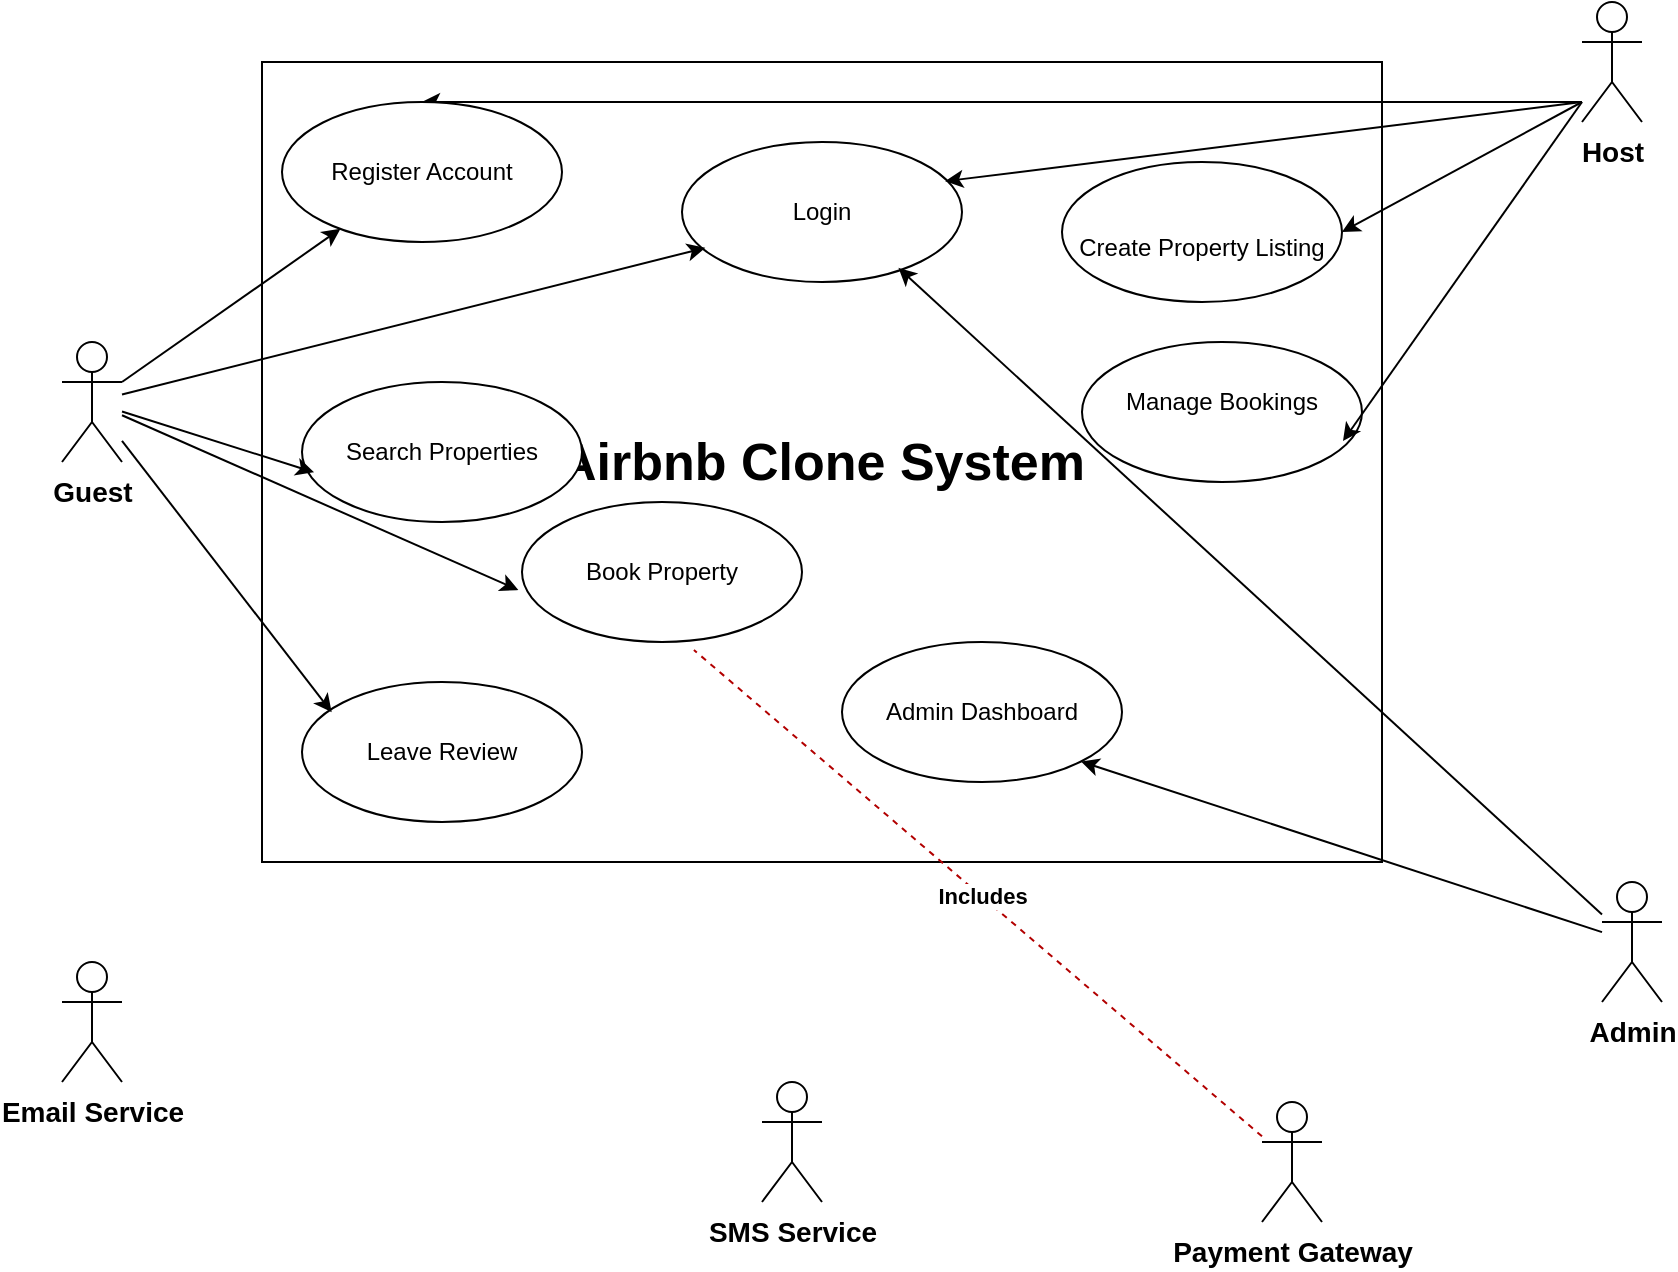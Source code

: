 <mxfile version="28.1.2">
  <diagram name="Page-1" id="ynwBrNmP2WTE62LPFvz6">
    <mxGraphModel dx="1874" dy="544" grid="1" gridSize="10" guides="1" tooltips="1" connect="1" arrows="1" fold="1" page="1" pageScale="1" pageWidth="850" pageHeight="1100" math="0" shadow="0">
      <root>
        <mxCell id="0" />
        <mxCell id="1" parent="0" />
        <mxCell id="rwelqvevxlbQXz8gvv7h-18" value="&lt;font style=&quot;font-size: 26px; line-height: 180%; color: light-dark(rgb(0, 0, 0), rgb(93, 93, 93));&quot;&gt;&lt;b&gt;Airbnb Clone System&lt;/b&gt;&lt;/font&gt;" style="html=1;whiteSpace=wrap;" vertex="1" parent="1">
          <mxGeometry x="80" y="120" width="560" height="400" as="geometry" />
        </mxCell>
        <mxCell id="rwelqvevxlbQXz8gvv7h-24" style="rounded=0;orthogonalLoop=1;jettySize=auto;html=1;exitX=1;exitY=0.333;exitDx=0;exitDy=0;exitPerimeter=0;" edge="1" parent="1" source="rwelqvevxlbQXz8gvv7h-2" target="rwelqvevxlbQXz8gvv7h-9">
          <mxGeometry relative="1" as="geometry" />
        </mxCell>
        <mxCell id="rwelqvevxlbQXz8gvv7h-2" value="&lt;b&gt;&lt;font style=&quot;font-size: 14px;&quot;&gt;Guest&lt;/font&gt;&lt;/b&gt;" style="shape=umlActor;verticalLabelPosition=bottom;verticalAlign=top;html=1;" vertex="1" parent="1">
          <mxGeometry x="-20" y="260" width="30" height="60" as="geometry" />
        </mxCell>
        <mxCell id="rwelqvevxlbQXz8gvv7h-3" value="&lt;b&gt;&lt;font style=&quot;font-size: 14px;&quot;&gt;Email Service&lt;/font&gt;&lt;/b&gt;" style="shape=umlActor;verticalLabelPosition=bottom;verticalAlign=top;html=1;" vertex="1" parent="1">
          <mxGeometry x="-20" y="570" width="30" height="60" as="geometry" />
        </mxCell>
        <mxCell id="rwelqvevxlbQXz8gvv7h-25" style="rounded=0;orthogonalLoop=1;jettySize=auto;html=1;entryX=0.5;entryY=0;entryDx=0;entryDy=0;" edge="1" parent="1" target="rwelqvevxlbQXz8gvv7h-9">
          <mxGeometry relative="1" as="geometry">
            <mxPoint x="740" y="140" as="sourcePoint" />
          </mxGeometry>
        </mxCell>
        <mxCell id="rwelqvevxlbQXz8gvv7h-30" style="rounded=0;orthogonalLoop=1;jettySize=auto;html=1;entryX=1;entryY=0.5;entryDx=0;entryDy=0;" edge="1" parent="1" target="rwelqvevxlbQXz8gvv7h-14">
          <mxGeometry relative="1" as="geometry">
            <mxPoint x="740" y="140" as="sourcePoint" />
          </mxGeometry>
        </mxCell>
        <mxCell id="rwelqvevxlbQXz8gvv7h-4" value="&lt;b&gt;&lt;font style=&quot;font-size: 14px;&quot;&gt;Host&lt;/font&gt;&lt;/b&gt;" style="shape=umlActor;verticalLabelPosition=bottom;verticalAlign=top;html=1;" vertex="1" parent="1">
          <mxGeometry x="740" y="90" width="30" height="60" as="geometry" />
        </mxCell>
        <mxCell id="rwelqvevxlbQXz8gvv7h-5" value="&lt;b&gt;&lt;font style=&quot;font-size: 14px;&quot;&gt;Payment Gateway&lt;/font&gt;&lt;/b&gt;" style="shape=umlActor;verticalLabelPosition=bottom;verticalAlign=top;html=1;" vertex="1" parent="1">
          <mxGeometry x="580" y="640" width="30" height="60" as="geometry" />
        </mxCell>
        <mxCell id="rwelqvevxlbQXz8gvv7h-9" value="&lt;div style=&quot;line-height: 90%;&quot;&gt;Register Account&lt;/div&gt;" style="ellipse;whiteSpace=wrap;html=1;" vertex="1" parent="1">
          <mxGeometry x="90" y="140" width="140" height="70" as="geometry" />
        </mxCell>
        <mxCell id="rwelqvevxlbQXz8gvv7h-10" value="Search Properties" style="ellipse;whiteSpace=wrap;html=1;" vertex="1" parent="1">
          <mxGeometry x="100" y="280" width="140" height="70" as="geometry" />
        </mxCell>
        <mxCell id="rwelqvevxlbQXz8gvv7h-11" value="Leave Review" style="ellipse;whiteSpace=wrap;html=1;" vertex="1" parent="1">
          <mxGeometry x="100" y="430" width="140" height="70" as="geometry" />
        </mxCell>
        <mxCell id="rwelqvevxlbQXz8gvv7h-12" value="Login" style="ellipse;whiteSpace=wrap;html=1;" vertex="1" parent="1">
          <mxGeometry x="290" y="160" width="140" height="70" as="geometry" />
        </mxCell>
        <mxCell id="rwelqvevxlbQXz8gvv7h-13" value="Book Property" style="ellipse;whiteSpace=wrap;html=1;" vertex="1" parent="1">
          <mxGeometry x="210" y="340" width="140" height="70" as="geometry" />
        </mxCell>
        <mxCell id="rwelqvevxlbQXz8gvv7h-14" value="&lt;br&gt;Create Property Listing" style="ellipse;whiteSpace=wrap;html=1;" vertex="1" parent="1">
          <mxGeometry x="480" y="170" width="140" height="70" as="geometry" />
        </mxCell>
        <mxCell id="rwelqvevxlbQXz8gvv7h-15" value="&lt;div style=&quot;line-height: 80%;&quot;&gt;Manage Bookings&lt;br&gt;&lt;br&gt;&lt;/div&gt;" style="ellipse;whiteSpace=wrap;html=1;" vertex="1" parent="1">
          <mxGeometry x="490" y="260" width="140" height="70" as="geometry" />
        </mxCell>
        <mxCell id="rwelqvevxlbQXz8gvv7h-16" value="Admin Dashboard" style="ellipse;whiteSpace=wrap;html=1;" vertex="1" parent="1">
          <mxGeometry x="370" y="410" width="140" height="70" as="geometry" />
        </mxCell>
        <mxCell id="rwelqvevxlbQXz8gvv7h-23" value="&lt;b&gt;&lt;font style=&quot;font-size: 14px;&quot;&gt;SMS Service&lt;/font&gt;&lt;/b&gt;" style="shape=umlActor;verticalLabelPosition=bottom;verticalAlign=top;html=1;" vertex="1" parent="1">
          <mxGeometry x="330" y="630" width="30" height="60" as="geometry" />
        </mxCell>
        <mxCell id="rwelqvevxlbQXz8gvv7h-26" style="rounded=0;orthogonalLoop=1;jettySize=auto;html=1;entryX=0.932;entryY=0.708;entryDx=0;entryDy=0;entryPerimeter=0;" edge="1" parent="1" target="rwelqvevxlbQXz8gvv7h-15">
          <mxGeometry relative="1" as="geometry">
            <mxPoint x="740" y="140" as="sourcePoint" />
          </mxGeometry>
        </mxCell>
        <mxCell id="rwelqvevxlbQXz8gvv7h-27" value="&lt;b&gt;&lt;font style=&quot;font-size: 14px;&quot;&gt;Admin&lt;/font&gt;&lt;/b&gt;" style="shape=umlActor;verticalLabelPosition=bottom;verticalAlign=top;html=1;" vertex="1" parent="1">
          <mxGeometry x="750" y="530" width="30" height="60" as="geometry" />
        </mxCell>
        <mxCell id="rwelqvevxlbQXz8gvv7h-28" style="rounded=0;orthogonalLoop=1;jettySize=auto;html=1;entryX=1;entryY=1;entryDx=0;entryDy=0;" edge="1" parent="1" source="rwelqvevxlbQXz8gvv7h-27" target="rwelqvevxlbQXz8gvv7h-16">
          <mxGeometry relative="1" as="geometry" />
        </mxCell>
        <mxCell id="rwelqvevxlbQXz8gvv7h-31" style="rounded=0;orthogonalLoop=1;jettySize=auto;html=1;entryX=0.106;entryY=0.216;entryDx=0;entryDy=0;entryPerimeter=0;" edge="1" parent="1" source="rwelqvevxlbQXz8gvv7h-2" target="rwelqvevxlbQXz8gvv7h-11">
          <mxGeometry relative="1" as="geometry" />
        </mxCell>
        <mxCell id="rwelqvevxlbQXz8gvv7h-32" style="rounded=0;orthogonalLoop=1;jettySize=auto;html=1;entryX=0.043;entryY=0.645;entryDx=0;entryDy=0;entryPerimeter=0;" edge="1" parent="1" source="rwelqvevxlbQXz8gvv7h-2" target="rwelqvevxlbQXz8gvv7h-10">
          <mxGeometry relative="1" as="geometry" />
        </mxCell>
        <mxCell id="rwelqvevxlbQXz8gvv7h-34" style="rounded=0;orthogonalLoop=1;jettySize=auto;html=1;entryX=-0.013;entryY=0.629;entryDx=0;entryDy=0;entryPerimeter=0;" edge="1" parent="1" source="rwelqvevxlbQXz8gvv7h-2" target="rwelqvevxlbQXz8gvv7h-13">
          <mxGeometry relative="1" as="geometry" />
        </mxCell>
        <mxCell id="rwelqvevxlbQXz8gvv7h-35" style="rounded=0;orthogonalLoop=1;jettySize=auto;html=1;entryX=0.083;entryY=0.756;entryDx=0;entryDy=0;entryPerimeter=0;" edge="1" parent="1" source="rwelqvevxlbQXz8gvv7h-2" target="rwelqvevxlbQXz8gvv7h-12">
          <mxGeometry relative="1" as="geometry" />
        </mxCell>
        <mxCell id="rwelqvevxlbQXz8gvv7h-36" style="rounded=0;orthogonalLoop=1;jettySize=auto;html=1;entryX=0.94;entryY=0.28;entryDx=0;entryDy=0;entryPerimeter=0;" edge="1" parent="1" target="rwelqvevxlbQXz8gvv7h-12">
          <mxGeometry relative="1" as="geometry">
            <mxPoint x="740" y="140" as="sourcePoint" />
          </mxGeometry>
        </mxCell>
        <mxCell id="rwelqvevxlbQXz8gvv7h-37" style="rounded=0;orthogonalLoop=1;jettySize=auto;html=1;entryX=0.773;entryY=0.899;entryDx=0;entryDy=0;entryPerimeter=0;" edge="1" parent="1" source="rwelqvevxlbQXz8gvv7h-27" target="rwelqvevxlbQXz8gvv7h-12">
          <mxGeometry relative="1" as="geometry" />
        </mxCell>
        <mxCell id="rwelqvevxlbQXz8gvv7h-39" style="rounded=0;orthogonalLoop=1;jettySize=auto;html=1;entryX=0.614;entryY=1.057;entryDx=0;entryDy=0;entryPerimeter=0;dashed=1;fillColor=#e51400;strokeColor=#B20000;endArrow=none;endFill=0;" edge="1" parent="1" source="rwelqvevxlbQXz8gvv7h-5" target="rwelqvevxlbQXz8gvv7h-13">
          <mxGeometry relative="1" as="geometry" />
        </mxCell>
        <mxCell id="rwelqvevxlbQXz8gvv7h-40" value="&lt;b&gt;Includes&lt;/b&gt;" style="edgeLabel;html=1;align=center;verticalAlign=middle;resizable=0;points=[];" vertex="1" connectable="0" parent="rwelqvevxlbQXz8gvv7h-39">
          <mxGeometry x="-0.011" relative="1" as="geometry">
            <mxPoint as="offset" />
          </mxGeometry>
        </mxCell>
      </root>
    </mxGraphModel>
  </diagram>
</mxfile>
